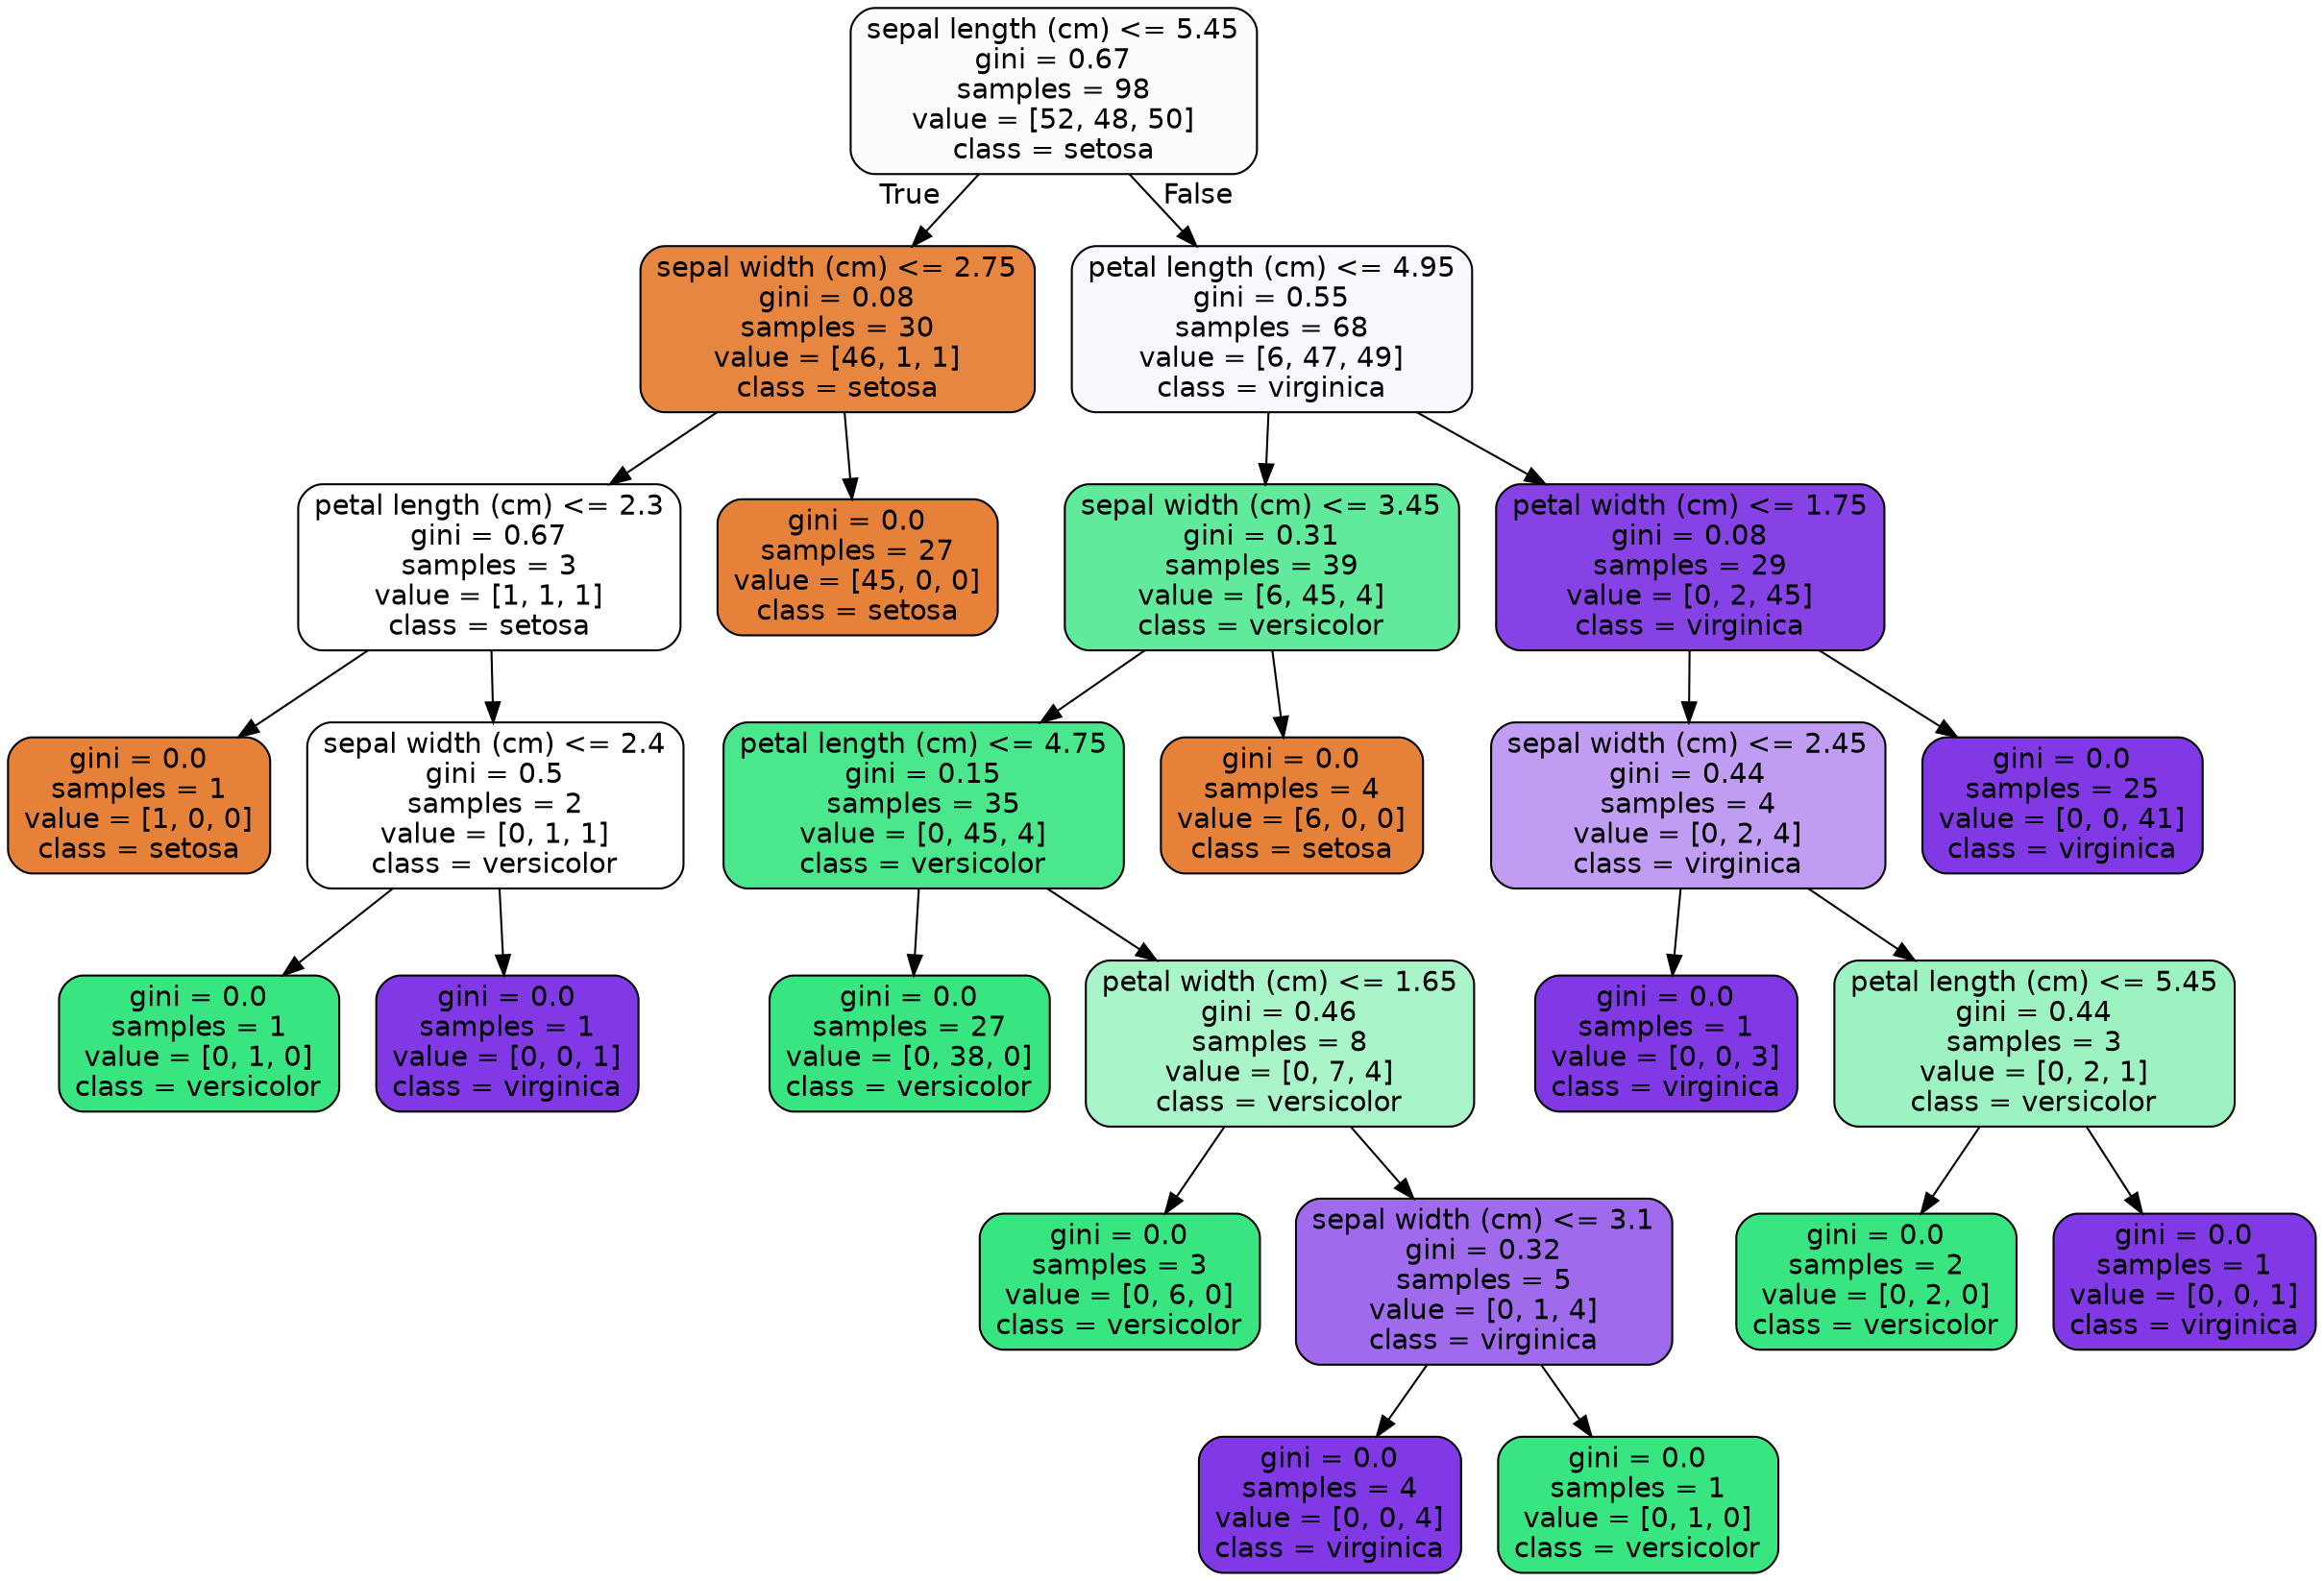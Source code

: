 digraph Tree {
node [shape=box, style="filled, rounded", color="black", fontname=helvetica] ;
edge [fontname=helvetica] ;
0 [label="sepal length (cm) <= 5.45\ngini = 0.67\nsamples = 98\nvalue = [52, 48, 50]\nclass = setosa", fillcolor="#fefcfb"] ;
1 [label="sepal width (cm) <= 2.75\ngini = 0.08\nsamples = 30\nvalue = [46, 1, 1]\nclass = setosa", fillcolor="#e68641"] ;
0 -> 1 [labeldistance=2.5, labelangle=45, headlabel="True"] ;
2 [label="petal length (cm) <= 2.3\ngini = 0.67\nsamples = 3\nvalue = [1, 1, 1]\nclass = setosa", fillcolor="#ffffff"] ;
1 -> 2 ;
3 [label="gini = 0.0\nsamples = 1\nvalue = [1, 0, 0]\nclass = setosa", fillcolor="#e58139"] ;
2 -> 3 ;
4 [label="sepal width (cm) <= 2.4\ngini = 0.5\nsamples = 2\nvalue = [0, 1, 1]\nclass = versicolor", fillcolor="#ffffff"] ;
2 -> 4 ;
5 [label="gini = 0.0\nsamples = 1\nvalue = [0, 1, 0]\nclass = versicolor", fillcolor="#39e581"] ;
4 -> 5 ;
6 [label="gini = 0.0\nsamples = 1\nvalue = [0, 0, 1]\nclass = virginica", fillcolor="#8139e5"] ;
4 -> 6 ;
7 [label="gini = 0.0\nsamples = 27\nvalue = [45, 0, 0]\nclass = setosa", fillcolor="#e58139"] ;
1 -> 7 ;
8 [label="petal length (cm) <= 4.95\ngini = 0.55\nsamples = 68\nvalue = [6, 47, 49]\nclass = virginica", fillcolor="#faf8fe"] ;
0 -> 8 [labeldistance=2.5, labelangle=-45, headlabel="False"] ;
9 [label="sepal width (cm) <= 3.45\ngini = 0.31\nsamples = 39\nvalue = [6, 45, 4]\nclass = versicolor", fillcolor="#61ea9b"] ;
8 -> 9 ;
10 [label="petal length (cm) <= 4.75\ngini = 0.15\nsamples = 35\nvalue = [0, 45, 4]\nclass = versicolor", fillcolor="#4be78c"] ;
9 -> 10 ;
11 [label="gini = 0.0\nsamples = 27\nvalue = [0, 38, 0]\nclass = versicolor", fillcolor="#39e581"] ;
10 -> 11 ;
12 [label="petal width (cm) <= 1.65\ngini = 0.46\nsamples = 8\nvalue = [0, 7, 4]\nclass = versicolor", fillcolor="#aaf4c9"] ;
10 -> 12 ;
13 [label="gini = 0.0\nsamples = 3\nvalue = [0, 6, 0]\nclass = versicolor", fillcolor="#39e581"] ;
12 -> 13 ;
14 [label="sepal width (cm) <= 3.1\ngini = 0.32\nsamples = 5\nvalue = [0, 1, 4]\nclass = virginica", fillcolor="#a06aec"] ;
12 -> 14 ;
15 [label="gini = 0.0\nsamples = 4\nvalue = [0, 0, 4]\nclass = virginica", fillcolor="#8139e5"] ;
14 -> 15 ;
16 [label="gini = 0.0\nsamples = 1\nvalue = [0, 1, 0]\nclass = versicolor", fillcolor="#39e581"] ;
14 -> 16 ;
17 [label="gini = 0.0\nsamples = 4\nvalue = [6, 0, 0]\nclass = setosa", fillcolor="#e58139"] ;
9 -> 17 ;
18 [label="petal width (cm) <= 1.75\ngini = 0.08\nsamples = 29\nvalue = [0, 2, 45]\nclass = virginica", fillcolor="#8742e6"] ;
8 -> 18 ;
19 [label="sepal width (cm) <= 2.45\ngini = 0.44\nsamples = 4\nvalue = [0, 2, 4]\nclass = virginica", fillcolor="#c09cf2"] ;
18 -> 19 ;
20 [label="gini = 0.0\nsamples = 1\nvalue = [0, 0, 3]\nclass = virginica", fillcolor="#8139e5"] ;
19 -> 20 ;
21 [label="petal length (cm) <= 5.45\ngini = 0.44\nsamples = 3\nvalue = [0, 2, 1]\nclass = versicolor", fillcolor="#9cf2c0"] ;
19 -> 21 ;
22 [label="gini = 0.0\nsamples = 2\nvalue = [0, 2, 0]\nclass = versicolor", fillcolor="#39e581"] ;
21 -> 22 ;
23 [label="gini = 0.0\nsamples = 1\nvalue = [0, 0, 1]\nclass = virginica", fillcolor="#8139e5"] ;
21 -> 23 ;
24 [label="gini = 0.0\nsamples = 25\nvalue = [0, 0, 41]\nclass = virginica", fillcolor="#8139e5"] ;
18 -> 24 ;
}